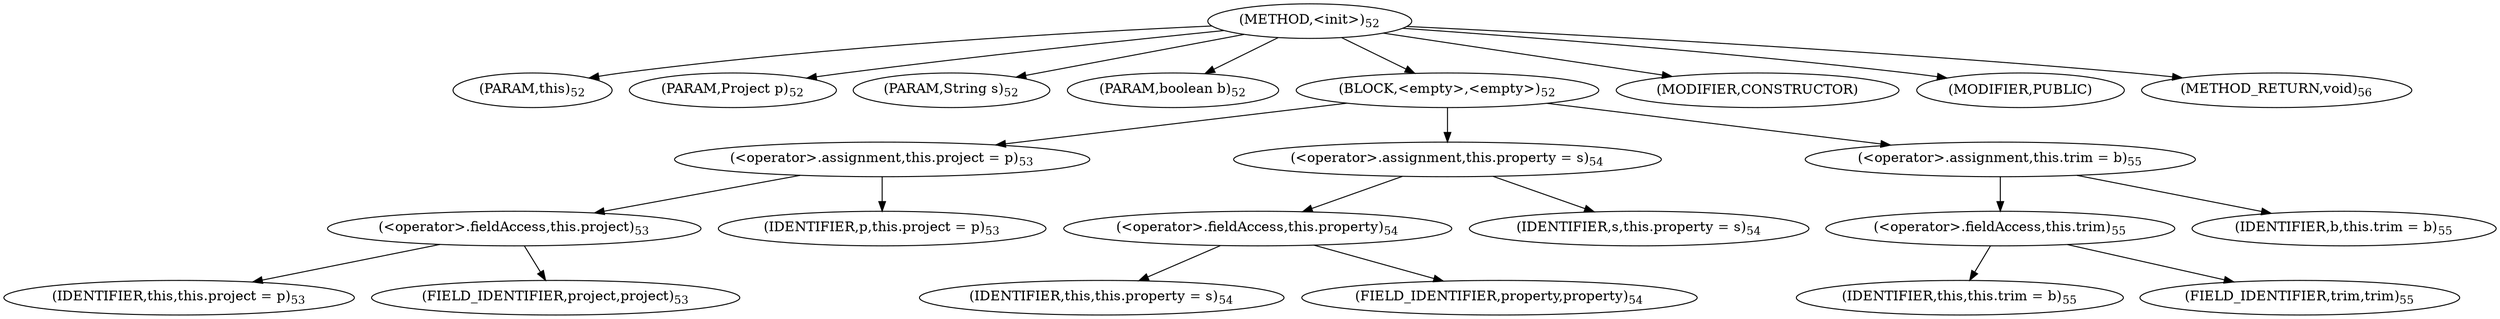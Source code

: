 digraph "&lt;init&gt;" {  
"43" [label = <(METHOD,&lt;init&gt;)<SUB>52</SUB>> ]
"44" [label = <(PARAM,this)<SUB>52</SUB>> ]
"45" [label = <(PARAM,Project p)<SUB>52</SUB>> ]
"46" [label = <(PARAM,String s)<SUB>52</SUB>> ]
"47" [label = <(PARAM,boolean b)<SUB>52</SUB>> ]
"48" [label = <(BLOCK,&lt;empty&gt;,&lt;empty&gt;)<SUB>52</SUB>> ]
"49" [label = <(&lt;operator&gt;.assignment,this.project = p)<SUB>53</SUB>> ]
"50" [label = <(&lt;operator&gt;.fieldAccess,this.project)<SUB>53</SUB>> ]
"51" [label = <(IDENTIFIER,this,this.project = p)<SUB>53</SUB>> ]
"52" [label = <(FIELD_IDENTIFIER,project,project)<SUB>53</SUB>> ]
"53" [label = <(IDENTIFIER,p,this.project = p)<SUB>53</SUB>> ]
"54" [label = <(&lt;operator&gt;.assignment,this.property = s)<SUB>54</SUB>> ]
"55" [label = <(&lt;operator&gt;.fieldAccess,this.property)<SUB>54</SUB>> ]
"56" [label = <(IDENTIFIER,this,this.property = s)<SUB>54</SUB>> ]
"57" [label = <(FIELD_IDENTIFIER,property,property)<SUB>54</SUB>> ]
"58" [label = <(IDENTIFIER,s,this.property = s)<SUB>54</SUB>> ]
"59" [label = <(&lt;operator&gt;.assignment,this.trim = b)<SUB>55</SUB>> ]
"60" [label = <(&lt;operator&gt;.fieldAccess,this.trim)<SUB>55</SUB>> ]
"61" [label = <(IDENTIFIER,this,this.trim = b)<SUB>55</SUB>> ]
"62" [label = <(FIELD_IDENTIFIER,trim,trim)<SUB>55</SUB>> ]
"63" [label = <(IDENTIFIER,b,this.trim = b)<SUB>55</SUB>> ]
"64" [label = <(MODIFIER,CONSTRUCTOR)> ]
"65" [label = <(MODIFIER,PUBLIC)> ]
"66" [label = <(METHOD_RETURN,void)<SUB>56</SUB>> ]
  "43" -> "44" 
  "43" -> "45" 
  "43" -> "46" 
  "43" -> "47" 
  "43" -> "48" 
  "43" -> "64" 
  "43" -> "65" 
  "43" -> "66" 
  "48" -> "49" 
  "48" -> "54" 
  "48" -> "59" 
  "49" -> "50" 
  "49" -> "53" 
  "50" -> "51" 
  "50" -> "52" 
  "54" -> "55" 
  "54" -> "58" 
  "55" -> "56" 
  "55" -> "57" 
  "59" -> "60" 
  "59" -> "63" 
  "60" -> "61" 
  "60" -> "62" 
}
